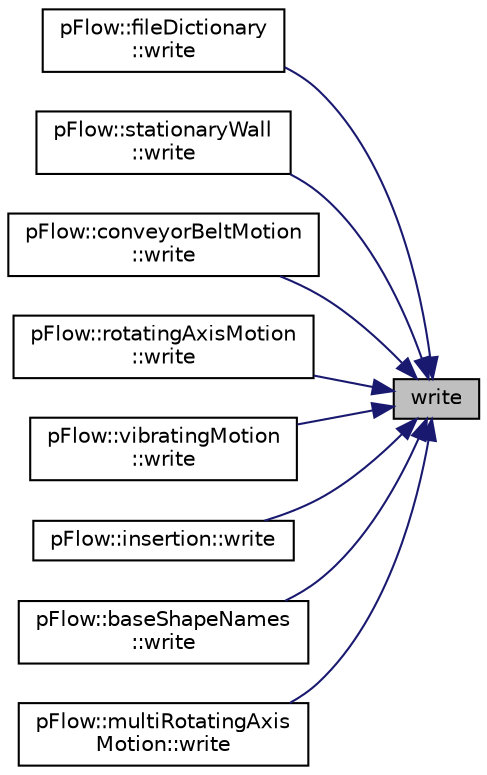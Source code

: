 digraph "write"
{
 // LATEX_PDF_SIZE
  edge [fontname="Helvetica",fontsize="10",labelfontname="Helvetica",labelfontsize="10"];
  node [fontname="Helvetica",fontsize="10",shape=record];
  rankdir="RL";
  Node1 [label="write",height=0.2,width=0.4,color="black", fillcolor="grey75", style="filled", fontcolor="black",tooltip="write to stream"];
  Node1 -> Node2 [dir="back",color="midnightblue",fontsize="10",style="solid",fontname="Helvetica"];
  Node2 [label="pFlow::fileDictionary\l::write",height=0.2,width=0.4,color="black", fillcolor="white", style="filled",URL="$classpFlow_1_1fileDictionary.html#ab3738b20dfa25d66228f6a7571d97aa0",tooltip="write to stream"];
  Node1 -> Node3 [dir="back",color="midnightblue",fontsize="10",style="solid",fontname="Helvetica"];
  Node3 [label="pFlow::stationaryWall\l::write",height=0.2,width=0.4,color="black", fillcolor="white", style="filled",URL="$classpFlow_1_1stationaryWall.html#ab3738b20dfa25d66228f6a7571d97aa0",tooltip=" "];
  Node1 -> Node4 [dir="back",color="midnightblue",fontsize="10",style="solid",fontname="Helvetica"];
  Node4 [label="pFlow::conveyorBeltMotion\l::write",height=0.2,width=0.4,color="black", fillcolor="white", style="filled",URL="$classpFlow_1_1conveyorBeltMotion.html#ab3738b20dfa25d66228f6a7571d97aa0",tooltip=" "];
  Node1 -> Node5 [dir="back",color="midnightblue",fontsize="10",style="solid",fontname="Helvetica"];
  Node5 [label="pFlow::rotatingAxisMotion\l::write",height=0.2,width=0.4,color="black", fillcolor="white", style="filled",URL="$classpFlow_1_1rotatingAxisMotion.html#ab3738b20dfa25d66228f6a7571d97aa0",tooltip=" "];
  Node1 -> Node6 [dir="back",color="midnightblue",fontsize="10",style="solid",fontname="Helvetica"];
  Node6 [label="pFlow::vibratingMotion\l::write",height=0.2,width=0.4,color="black", fillcolor="white", style="filled",URL="$classpFlow_1_1vibratingMotion.html#ab3738b20dfa25d66228f6a7571d97aa0",tooltip=" "];
  Node1 -> Node7 [dir="back",color="midnightblue",fontsize="10",style="solid",fontname="Helvetica"];
  Node7 [label="pFlow::insertion::write",height=0.2,width=0.4,color="black", fillcolor="white", style="filled",URL="$classpFlow_1_1insertion.html#ab3738b20dfa25d66228f6a7571d97aa0",tooltip="write to iOstream"];
  Node1 -> Node8 [dir="back",color="midnightblue",fontsize="10",style="solid",fontname="Helvetica"];
  Node8 [label="pFlow::baseShapeNames\l::write",height=0.2,width=0.4,color="black", fillcolor="white", style="filled",URL="$classpFlow_1_1baseShapeNames.html#aac753ee6ead0ddcdfb9e74f169c6bcec",tooltip="write to stream"];
  Node1 -> Node9 [dir="back",color="midnightblue",fontsize="10",style="solid",fontname="Helvetica"];
  Node9 [label="pFlow::multiRotatingAxis\lMotion::write",height=0.2,width=0.4,color="black", fillcolor="white", style="filled",URL="$classpFlow_1_1multiRotatingAxisMotion.html#a6a40de4ceed55b2f78cf3027739dfd91",tooltip="Write to output stream os."];
}

